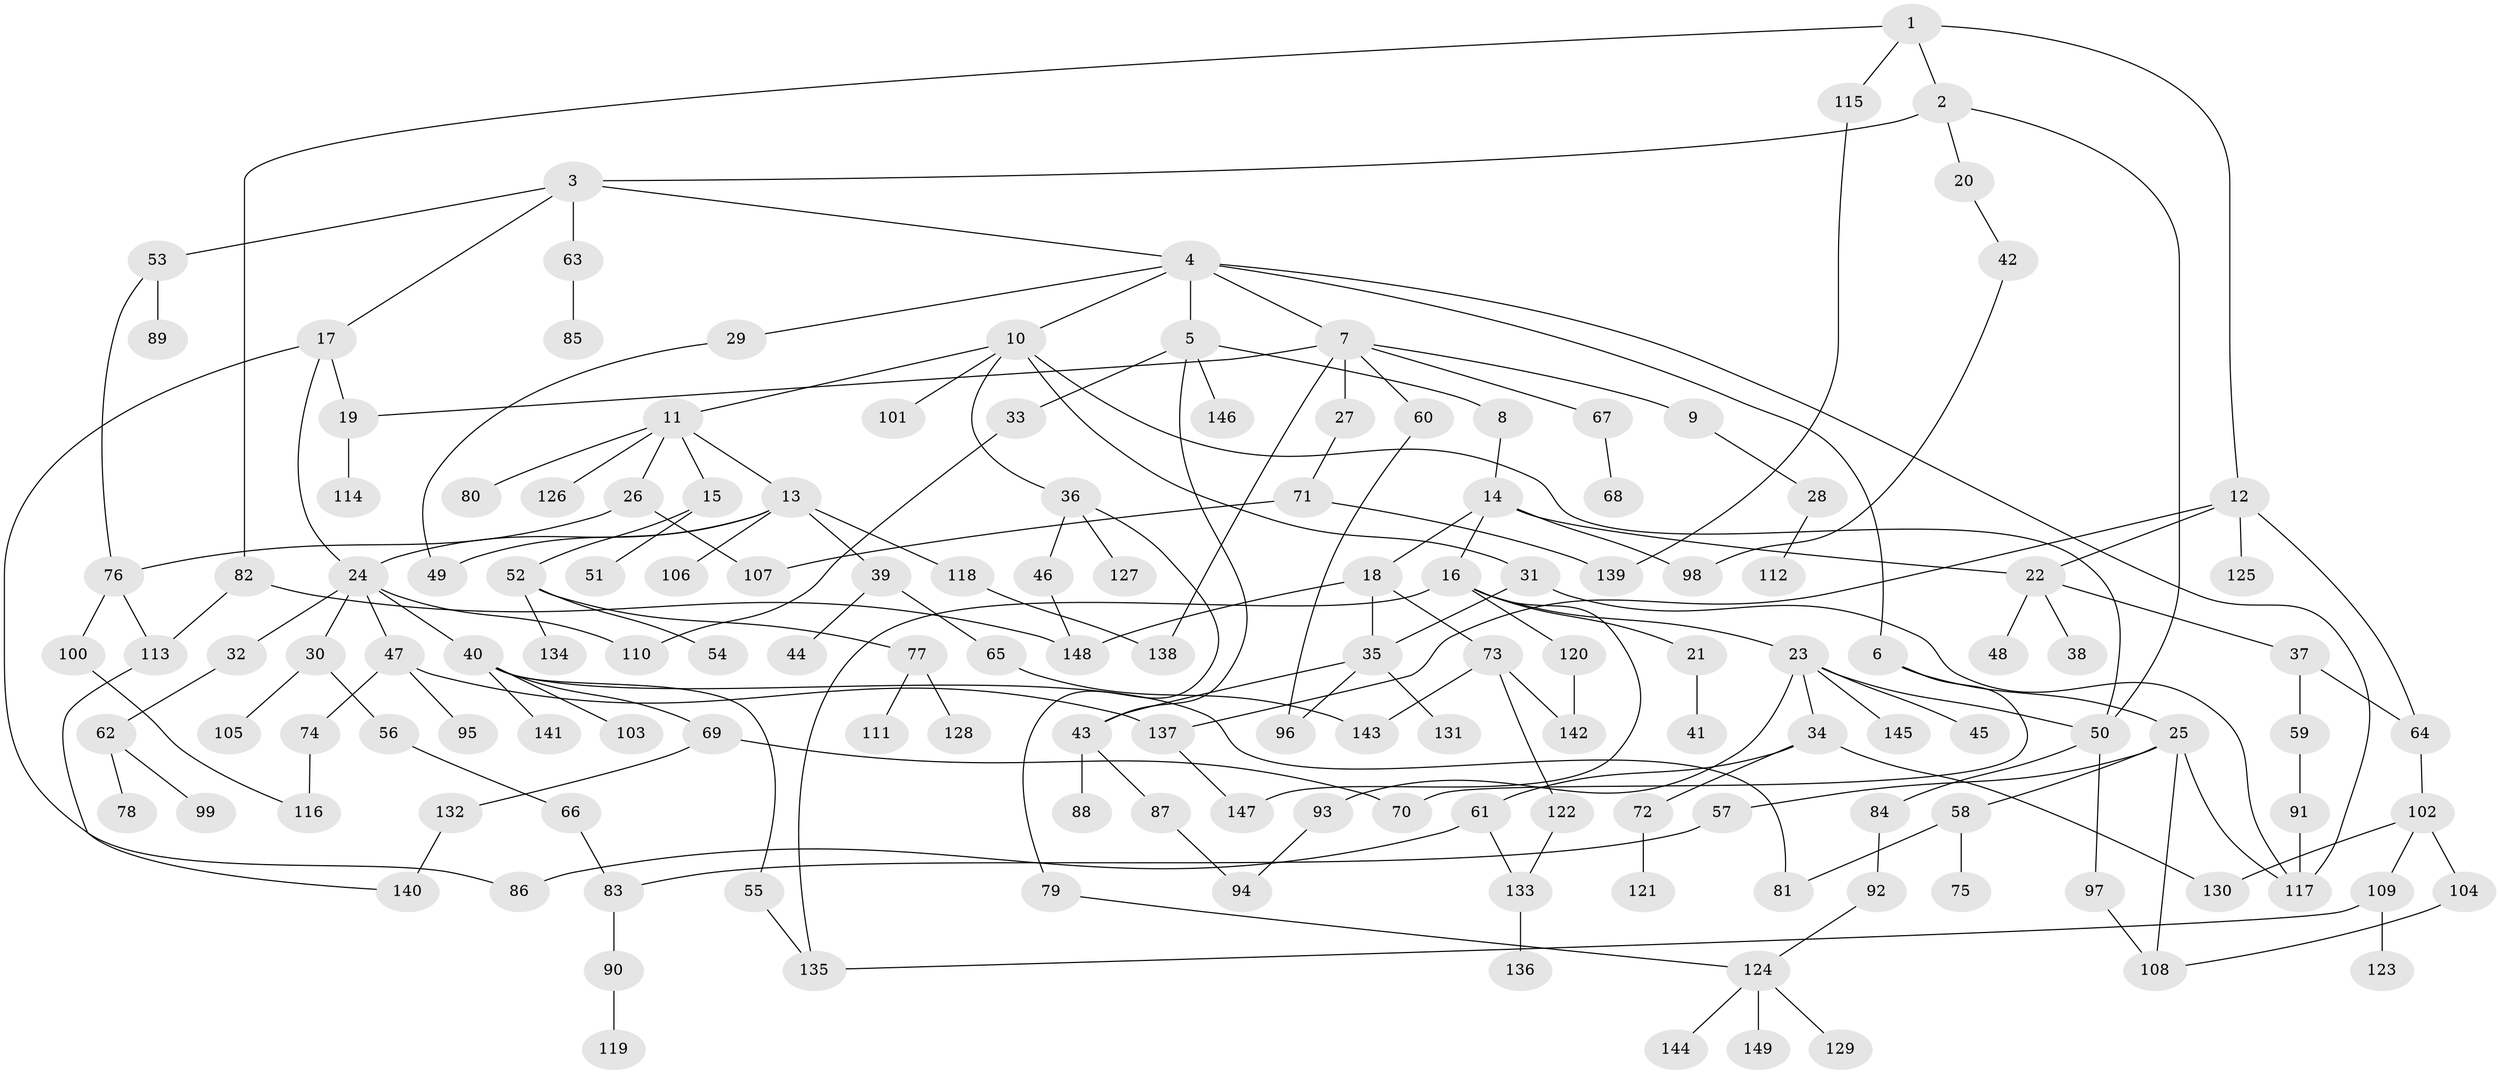 // coarse degree distribution, {2: 0.34615384615384615, 10: 0.009615384615384616, 1: 0.3557692307692308, 4: 0.038461538461538464, 7: 0.009615384615384616, 5: 0.057692307692307696, 3: 0.125, 6: 0.019230769230769232, 17: 0.009615384615384616, 13: 0.009615384615384616, 9: 0.009615384615384616, 8: 0.009615384615384616}
// Generated by graph-tools (version 1.1) at 2025/45/03/04/25 21:45:47]
// undirected, 149 vertices, 188 edges
graph export_dot {
graph [start="1"]
  node [color=gray90,style=filled];
  1;
  2;
  3;
  4;
  5;
  6;
  7;
  8;
  9;
  10;
  11;
  12;
  13;
  14;
  15;
  16;
  17;
  18;
  19;
  20;
  21;
  22;
  23;
  24;
  25;
  26;
  27;
  28;
  29;
  30;
  31;
  32;
  33;
  34;
  35;
  36;
  37;
  38;
  39;
  40;
  41;
  42;
  43;
  44;
  45;
  46;
  47;
  48;
  49;
  50;
  51;
  52;
  53;
  54;
  55;
  56;
  57;
  58;
  59;
  60;
  61;
  62;
  63;
  64;
  65;
  66;
  67;
  68;
  69;
  70;
  71;
  72;
  73;
  74;
  75;
  76;
  77;
  78;
  79;
  80;
  81;
  82;
  83;
  84;
  85;
  86;
  87;
  88;
  89;
  90;
  91;
  92;
  93;
  94;
  95;
  96;
  97;
  98;
  99;
  100;
  101;
  102;
  103;
  104;
  105;
  106;
  107;
  108;
  109;
  110;
  111;
  112;
  113;
  114;
  115;
  116;
  117;
  118;
  119;
  120;
  121;
  122;
  123;
  124;
  125;
  126;
  127;
  128;
  129;
  130;
  131;
  132;
  133;
  134;
  135;
  136;
  137;
  138;
  139;
  140;
  141;
  142;
  143;
  144;
  145;
  146;
  147;
  148;
  149;
  1 -- 2;
  1 -- 12;
  1 -- 82;
  1 -- 115;
  2 -- 3;
  2 -- 20;
  2 -- 50;
  3 -- 4;
  3 -- 17;
  3 -- 53;
  3 -- 63;
  4 -- 5;
  4 -- 6;
  4 -- 7;
  4 -- 10;
  4 -- 29;
  4 -- 117;
  5 -- 8;
  5 -- 33;
  5 -- 43;
  5 -- 146;
  6 -- 25;
  6 -- 70;
  7 -- 9;
  7 -- 19;
  7 -- 27;
  7 -- 60;
  7 -- 67;
  7 -- 138;
  8 -- 14;
  9 -- 28;
  10 -- 11;
  10 -- 31;
  10 -- 36;
  10 -- 101;
  10 -- 50;
  11 -- 13;
  11 -- 15;
  11 -- 26;
  11 -- 80;
  11 -- 126;
  12 -- 22;
  12 -- 125;
  12 -- 64;
  12 -- 137;
  13 -- 39;
  13 -- 49;
  13 -- 106;
  13 -- 118;
  13 -- 24;
  14 -- 16;
  14 -- 18;
  14 -- 22;
  14 -- 98;
  15 -- 51;
  15 -- 52;
  16 -- 21;
  16 -- 23;
  16 -- 120;
  16 -- 135;
  16 -- 147;
  17 -- 24;
  17 -- 86;
  17 -- 19;
  18 -- 35;
  18 -- 73;
  18 -- 148;
  19 -- 114;
  20 -- 42;
  21 -- 41;
  22 -- 37;
  22 -- 38;
  22 -- 48;
  23 -- 34;
  23 -- 45;
  23 -- 93;
  23 -- 145;
  23 -- 50;
  24 -- 30;
  24 -- 32;
  24 -- 40;
  24 -- 47;
  24 -- 110;
  25 -- 57;
  25 -- 58;
  25 -- 108;
  25 -- 117;
  26 -- 76;
  26 -- 107;
  27 -- 71;
  28 -- 112;
  29 -- 49;
  30 -- 56;
  30 -- 105;
  31 -- 117;
  31 -- 35;
  32 -- 62;
  33 -- 110;
  34 -- 61;
  34 -- 72;
  34 -- 130;
  35 -- 131;
  35 -- 96;
  35 -- 43;
  36 -- 46;
  36 -- 79;
  36 -- 127;
  37 -- 59;
  37 -- 64;
  39 -- 44;
  39 -- 65;
  40 -- 55;
  40 -- 69;
  40 -- 103;
  40 -- 141;
  40 -- 81;
  42 -- 98;
  43 -- 87;
  43 -- 88;
  46 -- 148;
  47 -- 74;
  47 -- 95;
  47 -- 137;
  50 -- 84;
  50 -- 97;
  52 -- 54;
  52 -- 77;
  52 -- 134;
  53 -- 89;
  53 -- 76;
  55 -- 135;
  56 -- 66;
  57 -- 83;
  58 -- 75;
  58 -- 81;
  59 -- 91;
  60 -- 96;
  61 -- 86;
  61 -- 133;
  62 -- 78;
  62 -- 99;
  63 -- 85;
  64 -- 102;
  65 -- 143;
  66 -- 83;
  67 -- 68;
  69 -- 132;
  69 -- 70;
  71 -- 107;
  71 -- 139;
  72 -- 121;
  73 -- 122;
  73 -- 142;
  73 -- 143;
  74 -- 116;
  76 -- 100;
  76 -- 113;
  77 -- 111;
  77 -- 128;
  79 -- 124;
  82 -- 113;
  82 -- 148;
  83 -- 90;
  84 -- 92;
  87 -- 94;
  90 -- 119;
  91 -- 117;
  92 -- 124;
  93 -- 94;
  97 -- 108;
  100 -- 116;
  102 -- 104;
  102 -- 109;
  102 -- 130;
  104 -- 108;
  109 -- 123;
  109 -- 135;
  113 -- 140;
  115 -- 139;
  118 -- 138;
  120 -- 142;
  122 -- 133;
  124 -- 129;
  124 -- 144;
  124 -- 149;
  132 -- 140;
  133 -- 136;
  137 -- 147;
}

